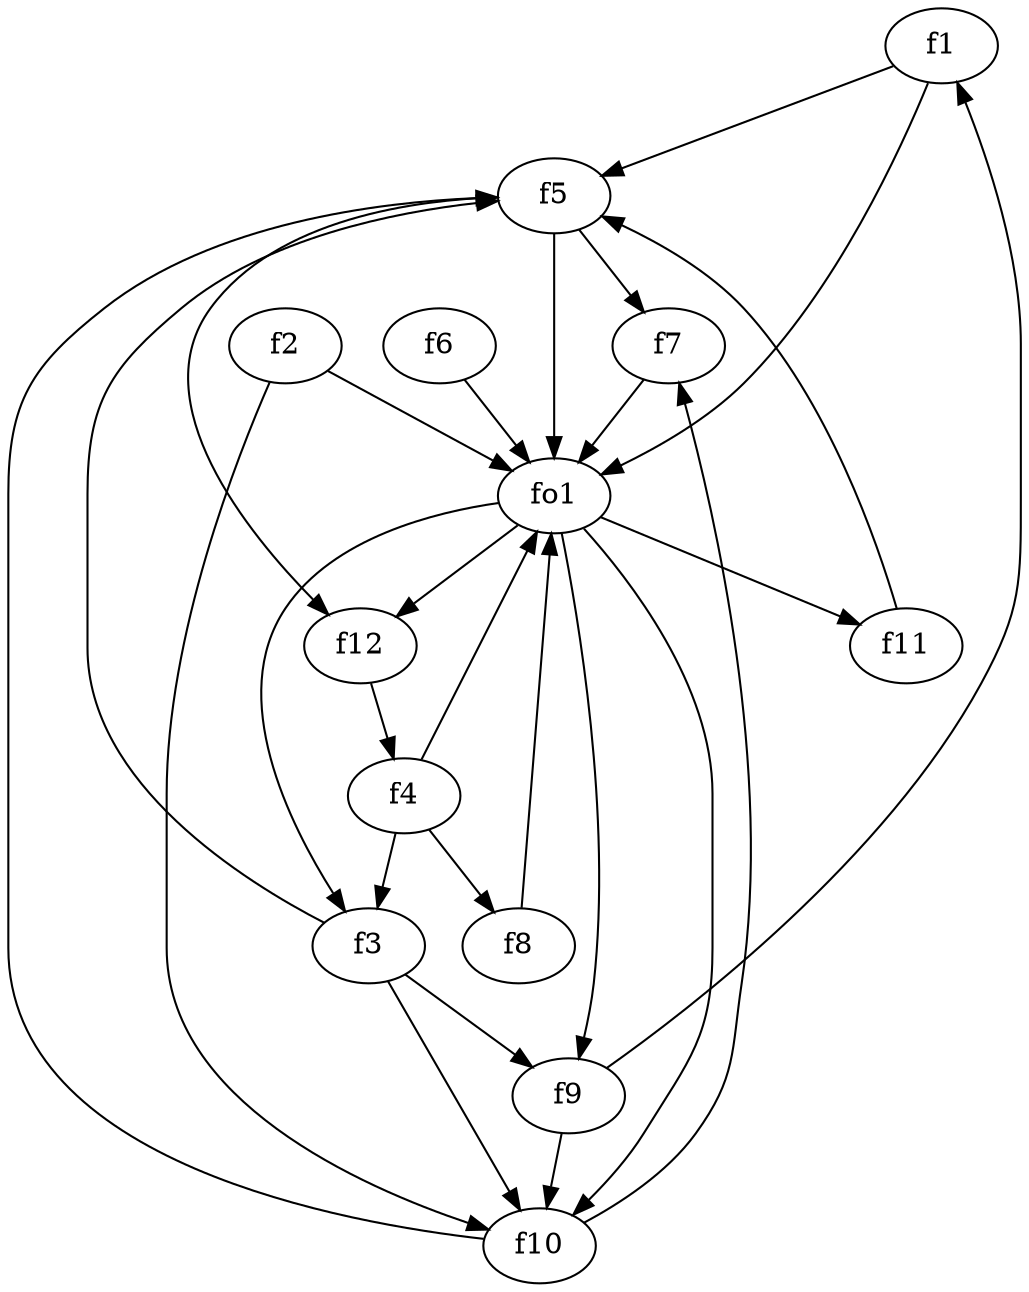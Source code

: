 strict digraph  {
f1;
f2;
f3;
f4;
f5;
f6;
f7;
f8;
f9;
f10;
f11;
f12;
fo1;
f1 -> fo1  [weight=2];
f1 -> f5  [weight=2];
f2 -> fo1  [weight=2];
f2 -> f10  [weight=2];
f3 -> f5  [weight=2];
f3 -> f9  [weight=2];
f3 -> f10  [weight=2];
f4 -> fo1  [weight=2];
f4 -> f8  [weight=2];
f4 -> f3  [weight=2];
f5 -> fo1  [weight=2];
f5 -> f12  [weight=2];
f5 -> f7  [weight=2];
f6 -> fo1  [weight=2];
f7 -> fo1  [weight=2];
f8 -> fo1  [weight=2];
f9 -> f10  [weight=2];
f9 -> f1  [weight=2];
f10 -> f7  [weight=2];
f10 -> f5  [weight=2];
f11 -> f5  [weight=2];
f12 -> f4  [weight=2];
fo1 -> f12  [weight=2];
fo1 -> f10  [weight=2];
fo1 -> f9  [weight=2];
fo1 -> f3  [weight=2];
fo1 -> f11  [weight=2];
}
